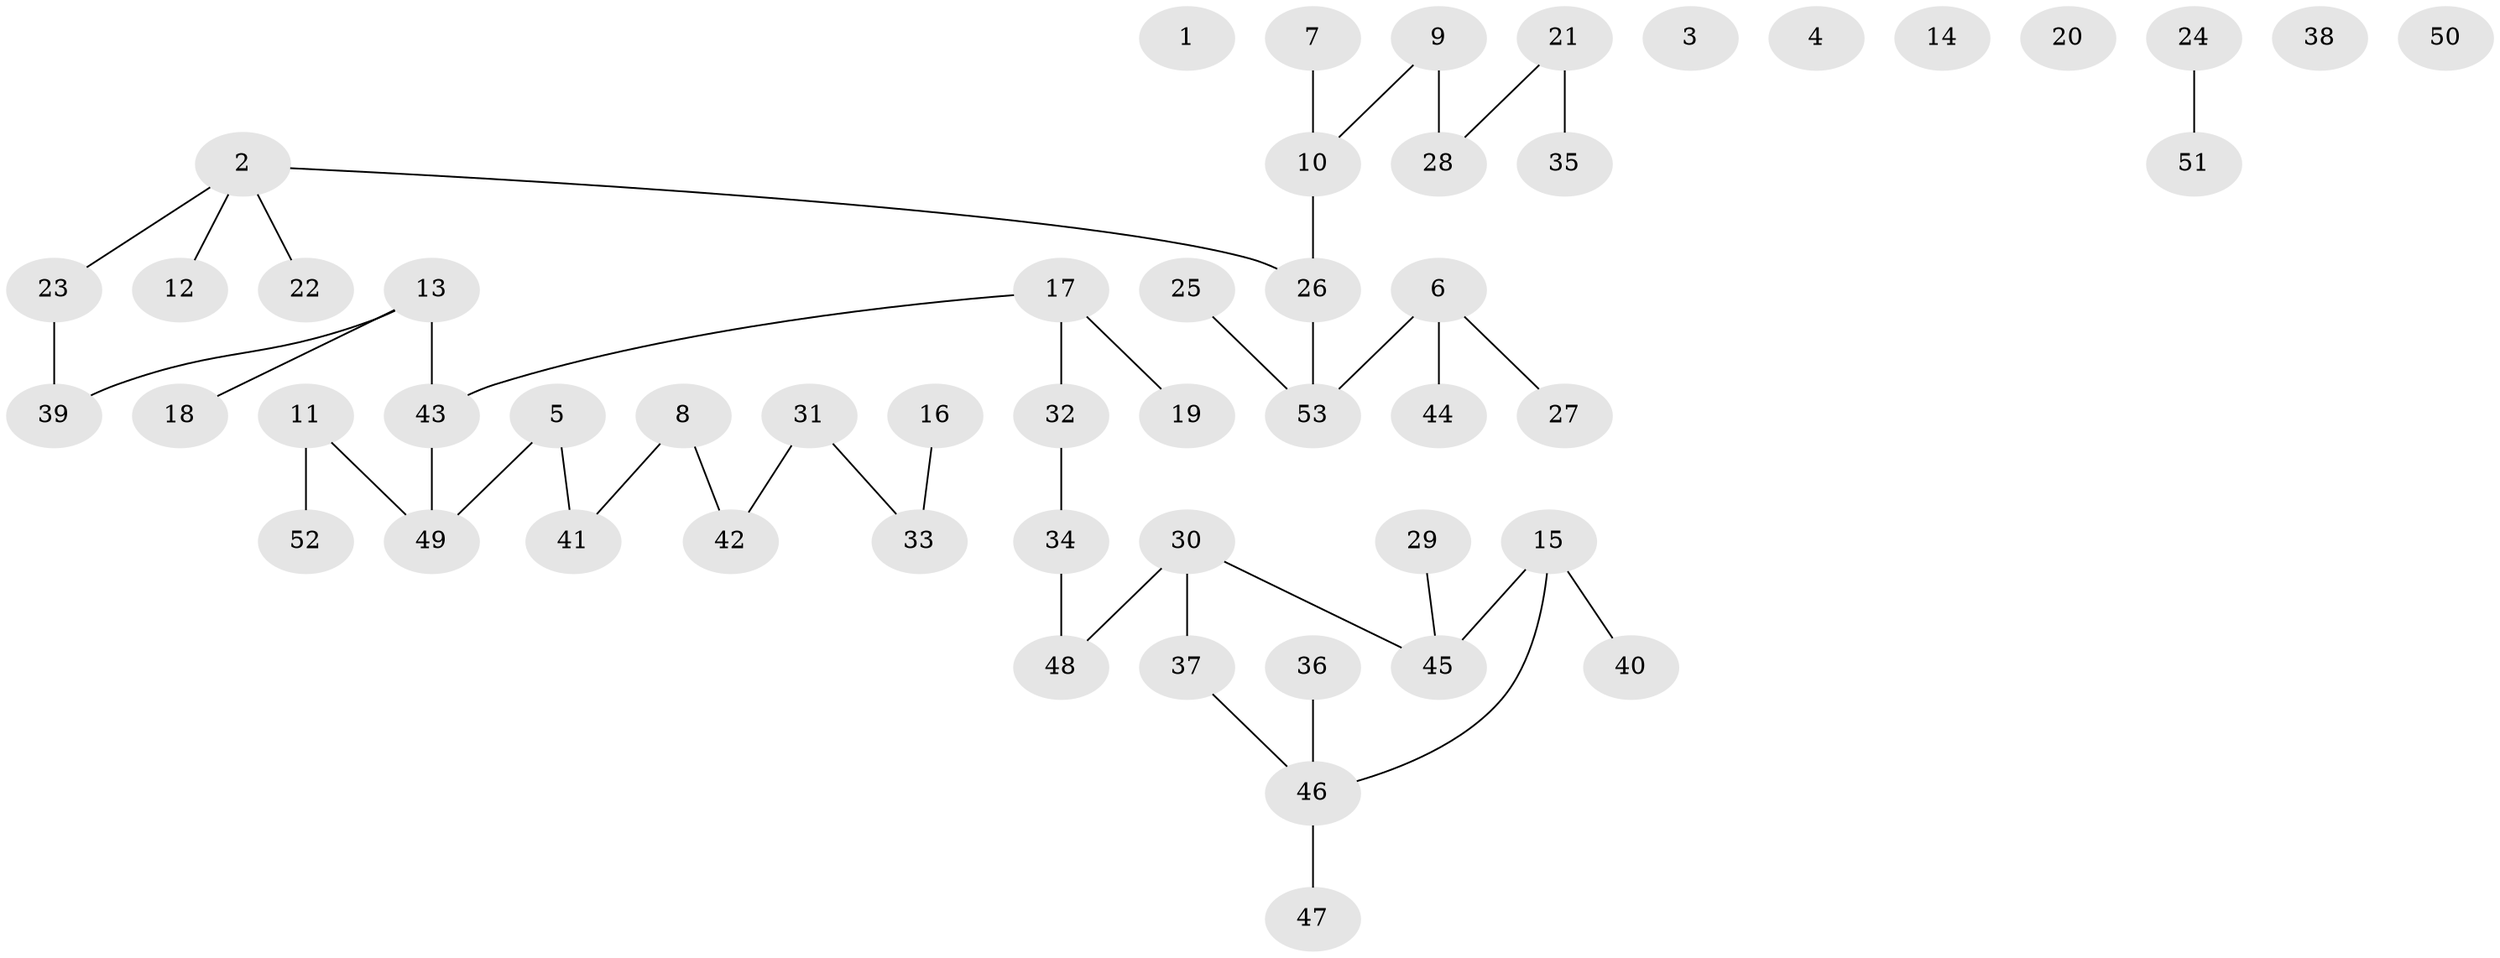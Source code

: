 // Generated by graph-tools (version 1.1) at 2025/33/03/09/25 02:33:26]
// undirected, 53 vertices, 45 edges
graph export_dot {
graph [start="1"]
  node [color=gray90,style=filled];
  1;
  2;
  3;
  4;
  5;
  6;
  7;
  8;
  9;
  10;
  11;
  12;
  13;
  14;
  15;
  16;
  17;
  18;
  19;
  20;
  21;
  22;
  23;
  24;
  25;
  26;
  27;
  28;
  29;
  30;
  31;
  32;
  33;
  34;
  35;
  36;
  37;
  38;
  39;
  40;
  41;
  42;
  43;
  44;
  45;
  46;
  47;
  48;
  49;
  50;
  51;
  52;
  53;
  2 -- 12;
  2 -- 22;
  2 -- 23;
  2 -- 26;
  5 -- 41;
  5 -- 49;
  6 -- 27;
  6 -- 44;
  6 -- 53;
  7 -- 10;
  8 -- 41;
  8 -- 42;
  9 -- 10;
  9 -- 28;
  10 -- 26;
  11 -- 49;
  11 -- 52;
  13 -- 18;
  13 -- 39;
  13 -- 43;
  15 -- 40;
  15 -- 45;
  15 -- 46;
  16 -- 33;
  17 -- 19;
  17 -- 32;
  17 -- 43;
  21 -- 28;
  21 -- 35;
  23 -- 39;
  24 -- 51;
  25 -- 53;
  26 -- 53;
  29 -- 45;
  30 -- 37;
  30 -- 45;
  30 -- 48;
  31 -- 33;
  31 -- 42;
  32 -- 34;
  34 -- 48;
  36 -- 46;
  37 -- 46;
  43 -- 49;
  46 -- 47;
}
